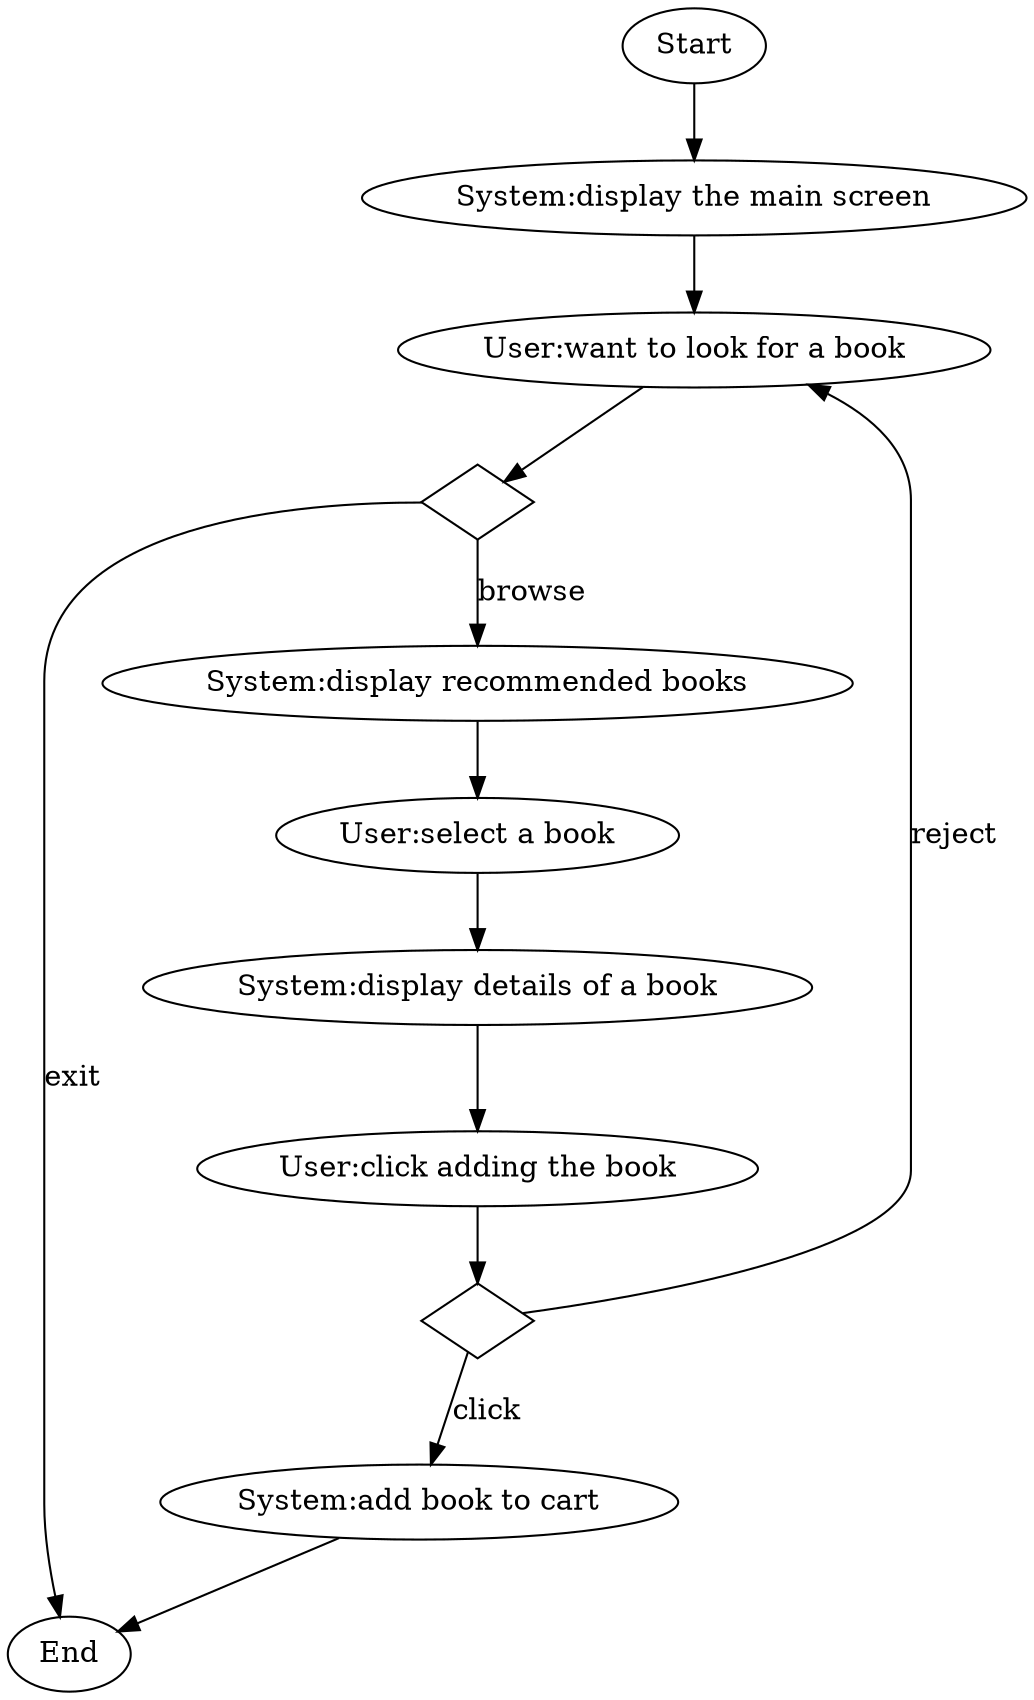 digraph{
name= "an activity graph"
	0 [type = "A" , label = "Start"]
	1 [type = "System" , label = "System:display the main screen"]
	2 [type = "user" , label = "User:want to look for a book"]
	3 [type = "C" , label = "",shape=diamond]
	4 [type = "System" , label = "System:display recommended books"]
	5 [type = "user" , label = "User:select a book"]
        6 [type = "System" , label = "System:display details of a book"]
	7 [type = "user",label = "User:click adding the book"]
	8 [type = "C",label = "",shape=diamond]
	9 [type = "System" , label = "System:add book to cart"]
	10 [type = "E" , label = "End"]

	0->1[type = "D",label = ""]
	1->2[type = "D",label = ""]
	2->3[type = "D",label = ""]
	3->4[type = "C",label = "browse"]
	3->10[type = "C",label = "exit"]
	4->5[type = "D",label = ""]
	5->6[type = "D",label = ""]
	6->7[type = "D",label = ""]
	7->8[type = "D",label = ""]
	8->9[type = "C",label = "click"]
	8->2[type = "C",label = "reject"]
	9->10[type = "D",label = ""]
	
}
